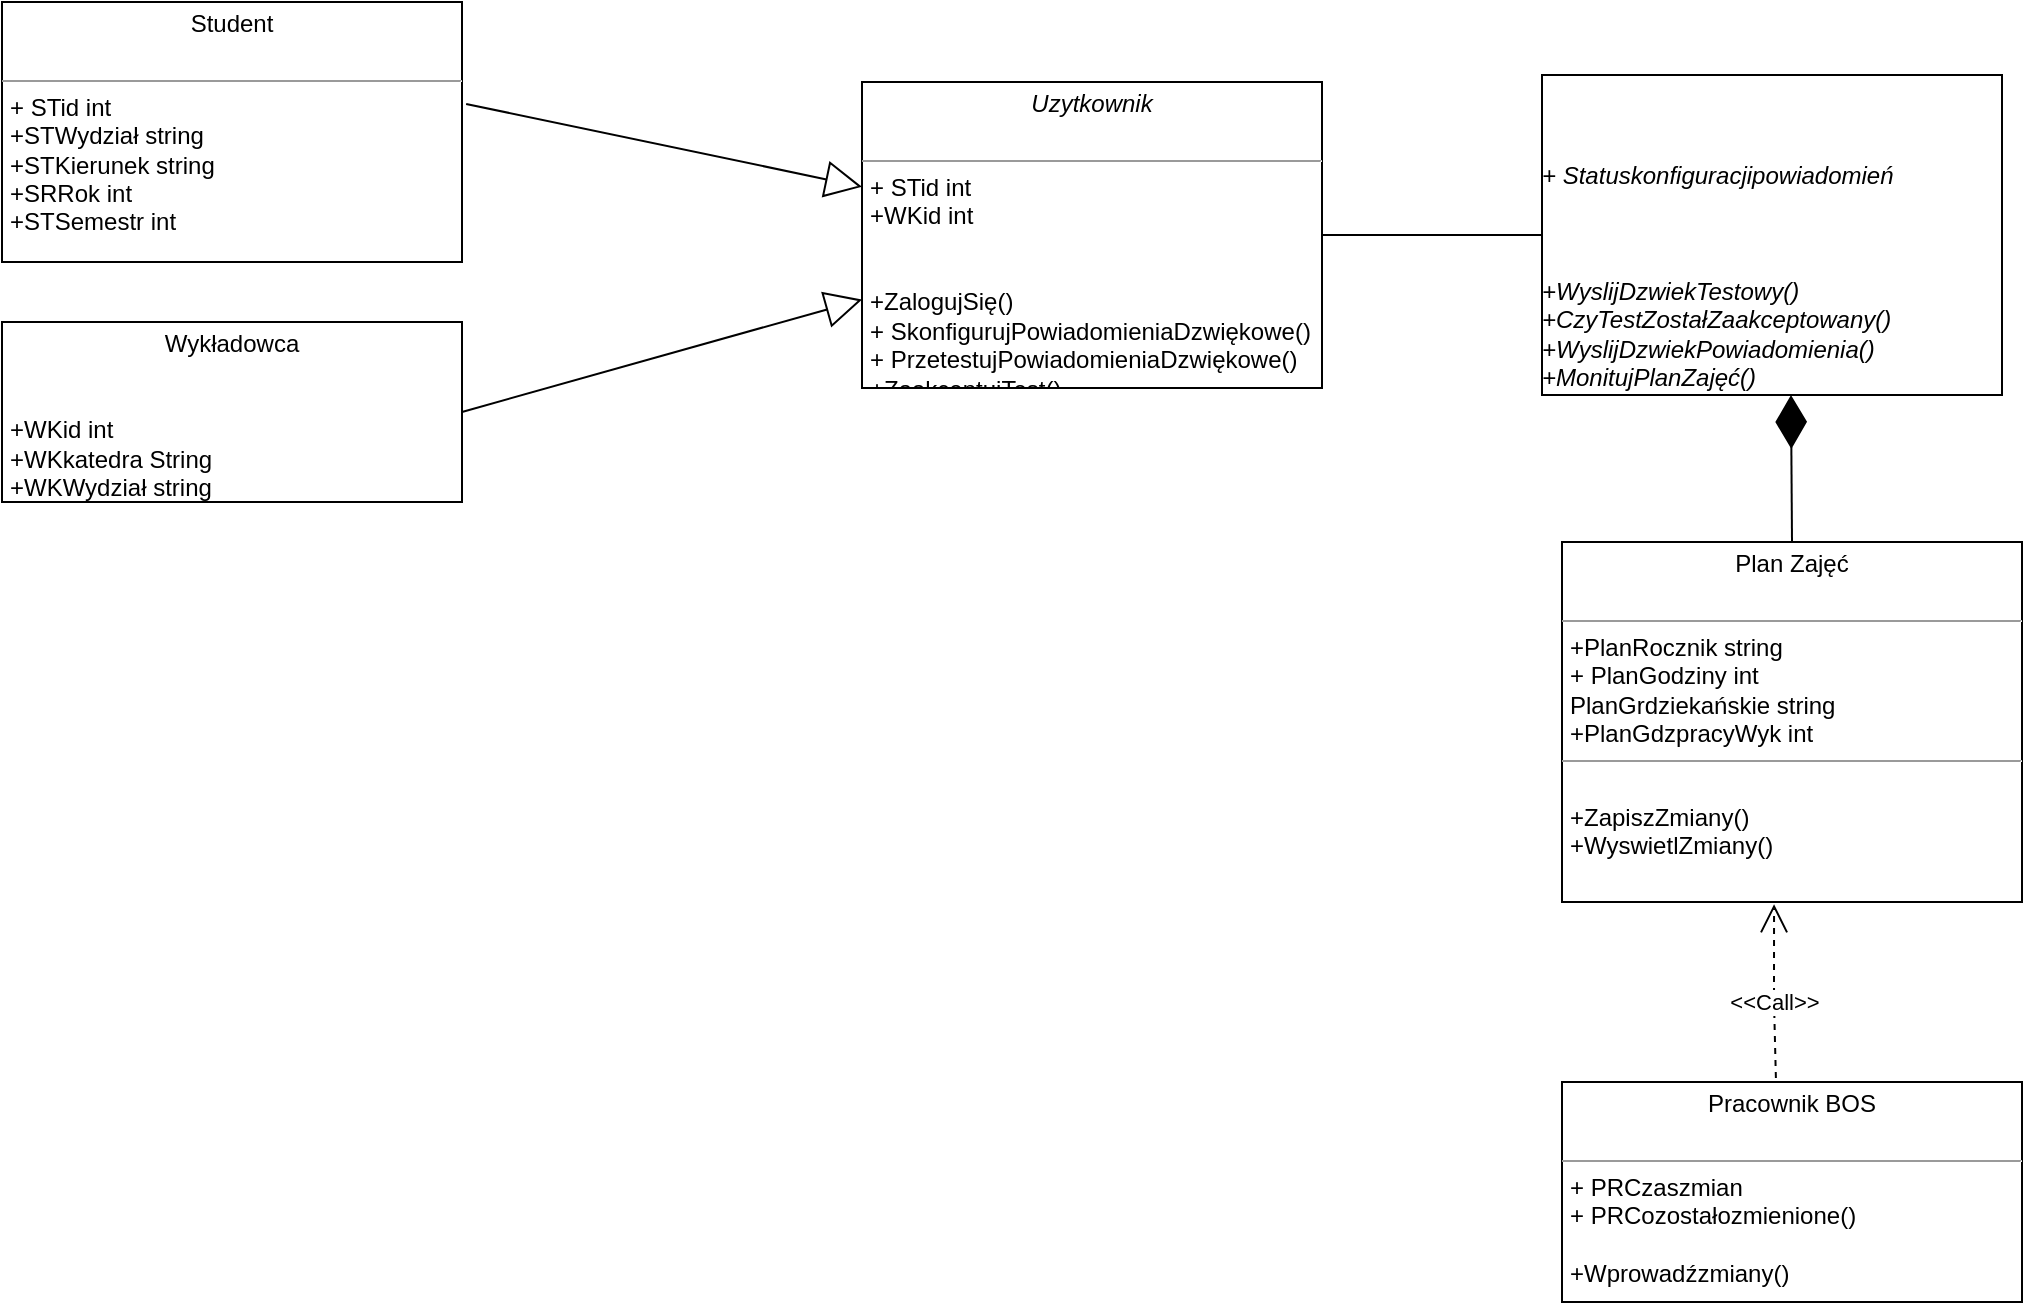 <mxfile version="13.9.9" type="device"><diagram name="Page-1" id="c4acf3e9-155e-7222-9cf6-157b1a14988f"><mxGraphModel dx="749" dy="556" grid="1" gridSize="10" guides="1" tooltips="1" connect="1" arrows="1" fold="1" page="1" pageScale="1" pageWidth="850" pageHeight="1100" background="#ffffff" math="0" shadow="0"><root><mxCell id="0"/><mxCell id="1" parent="0"/><mxCell id="5d2195bd80daf111-18" value="&lt;p style=&quot;margin: 0px ; margin-top: 4px ; text-align: center&quot;&gt;Student&lt;br&gt;&lt;br&gt;&lt;/p&gt;&lt;hr size=&quot;1&quot;&gt;&lt;p style=&quot;margin: 0px ; margin-left: 4px&quot;&gt;+ STid int&lt;br&gt;&lt;/p&gt;&lt;p style=&quot;margin: 0px ; margin-left: 4px&quot;&gt;+STWydział string&lt;/p&gt;&lt;p style=&quot;margin: 0px ; margin-left: 4px&quot;&gt;+STKierunek string&lt;/p&gt;&lt;p style=&quot;margin: 0px ; margin-left: 4px&quot;&gt;+SRRok int&lt;/p&gt;&lt;p style=&quot;margin: 0px ; margin-left: 4px&quot;&gt;+STSemestr int&lt;/p&gt;&lt;p style=&quot;margin: 0px ; margin-left: 4px&quot;&gt;&lt;br&gt;&lt;/p&gt;&lt;p style=&quot;margin: 0px ; margin-left: 4px&quot;&gt;&lt;br&gt;&lt;/p&gt;" style="verticalAlign=top;align=left;overflow=fill;fontSize=12;fontFamily=Helvetica;html=1;rounded=0;shadow=0;comic=0;labelBackgroundColor=none;strokeWidth=1" parent="1" vertex="1"><mxGeometry x="70" y="120" width="230" height="130" as="geometry"/></mxCell><mxCell id="QLBLadzUvO802Cd_EKcX-1" value="&lt;p style=&quot;margin: 0px ; margin-top: 4px ; text-align: center&quot;&gt;Plan Zajęć&lt;span style=&quot;color: rgba(0 , 0 , 0 , 0) ; font-family: monospace ; font-size: 0px&quot;&gt;%3CmxGraphModel%3E%3Croot%3E%3CmxCell%20id%3D%220%22%2F%3E%3CmxCell%20id%3D%221%22%20parent%3D%220%22%2F%3E%3CmxCell%20id%3D%222%22%20value%3D%22%22%20style%3D%22html%3D1%3Bpoints%3D%5B%5D%3Bperimeter%3DorthogonalPerimeter%3BfillColor%3D%23000000%3BstrokeColor%3Dnone%3Bdirection%3Dnorth%3B%22%20vertex%3D%221%22%20parent%3D%221%22%3E%3CmxGeometry%20x%3D%22340%22%20y%3D%22768%22%20width%3D%2288%22%20height%3D%222.5%22%20as%3D%22geometry%22%2F%3E%3C%2FmxCell%3E%3C%2Froot%3E%3C%2FmxGraphModel%3E&lt;/span&gt;&lt;br&gt;&lt;br&gt;&lt;/p&gt;&lt;hr size=&quot;1&quot;&gt;&lt;p style=&quot;margin: 0px ; margin-left: 4px&quot;&gt;+PlanRocznik string&lt;/p&gt;&lt;p style=&quot;margin: 0px ; margin-left: 4px&quot;&gt;+ PlanGodziny int&lt;/p&gt;&lt;p style=&quot;margin: 0px ; margin-left: 4px&quot;&gt;PlanGrdziekańskie string&lt;/p&gt;&lt;p style=&quot;margin: 0px ; margin-left: 4px&quot;&gt;+PlanGdzpracyWyk int&lt;/p&gt;&lt;hr size=&quot;1&quot;&gt;&lt;p style=&quot;margin: 0px ; margin-left: 4px&quot;&gt;&lt;br&gt;+ZapiszZmiany()&lt;/p&gt;&lt;p style=&quot;margin: 0px ; margin-left: 4px&quot;&gt;+WyswietlZmiany()&lt;/p&gt;" style="verticalAlign=top;align=left;overflow=fill;fontSize=12;fontFamily=Helvetica;html=1;rounded=0;shadow=0;comic=0;labelBackgroundColor=none;strokeWidth=1;sketch=0;" vertex="1" parent="1"><mxGeometry x="850" y="390" width="230" height="180" as="geometry"/></mxCell><mxCell id="QLBLadzUvO802Cd_EKcX-2" value="&lt;p style=&quot;margin: 0px ; margin-top: 4px ; text-align: center&quot;&gt;Wykładowca&lt;br&gt;&lt;br&gt;&lt;/p&gt;&lt;p style=&quot;margin: 0px ; margin-left: 4px&quot;&gt;&lt;br&gt;&lt;/p&gt;&lt;p style=&quot;margin: 0px ; margin-left: 4px&quot;&gt;+WKid int&lt;/p&gt;&lt;p style=&quot;margin: 0px ; margin-left: 4px&quot;&gt;+WKkatedra String&lt;/p&gt;&lt;p style=&quot;margin: 0px ; margin-left: 4px&quot;&gt;+WKWydział string&lt;/p&gt;&lt;p style=&quot;margin: 0px ; margin-left: 4px&quot;&gt;&lt;br&gt;&lt;/p&gt;&lt;p style=&quot;margin: 0px ; margin-left: 4px&quot;&gt;&lt;br&gt;&lt;/p&gt;" style="verticalAlign=top;align=left;overflow=fill;fontSize=12;fontFamily=Helvetica;html=1;rounded=0;shadow=0;comic=0;labelBackgroundColor=none;strokeWidth=1" vertex="1" parent="1"><mxGeometry x="70" y="280" width="230" height="90" as="geometry"/></mxCell><mxCell id="QLBLadzUvO802Cd_EKcX-3" value="&lt;p style=&quot;margin: 0px ; margin-top: 4px ; text-align: center&quot;&gt;&lt;i&gt;Uzytkownik&lt;/i&gt;&lt;br&gt;&lt;br&gt;&lt;/p&gt;&lt;hr size=&quot;1&quot;&gt;&lt;p style=&quot;margin: 0px ; margin-left: 4px&quot;&gt;+ STid int&lt;br&gt;&lt;/p&gt;&lt;p style=&quot;margin: 0px ; margin-left: 4px&quot;&gt;+WKid int&lt;/p&gt;&lt;p style=&quot;margin: 0px ; margin-left: 4px&quot;&gt;&lt;br&gt;&lt;/p&gt;&lt;p style=&quot;margin: 0px ; margin-left: 4px&quot;&gt;&lt;br&gt;&lt;/p&gt;&lt;p style=&quot;margin: 0px ; margin-left: 4px&quot;&gt;+ZalogujSię()&lt;/p&gt;&lt;p style=&quot;margin: 0px ; margin-left: 4px&quot;&gt;+ SkonfigurujPowiadomieniaDzwiękowe()&lt;br&gt;+ PrzetestujPowiadomieniaDzwiękowe()&lt;/p&gt;&lt;p style=&quot;margin: 0px ; margin-left: 4px&quot;&gt;+ZaakceptujTest()&lt;/p&gt;" style="verticalAlign=top;align=left;overflow=fill;fontSize=12;fontFamily=Helvetica;html=1;rounded=0;shadow=0;comic=0;labelBackgroundColor=none;strokeWidth=1" vertex="1" parent="1"><mxGeometry x="500" y="160" width="230" height="153" as="geometry"/></mxCell><mxCell id="QLBLadzUvO802Cd_EKcX-7" value="&lt;p style=&quot;margin: 0px ; margin-top: 4px ; text-align: center&quot;&gt;Pracownik BOS&lt;br&gt;&lt;br&gt;&lt;/p&gt;&lt;hr size=&quot;1&quot;&gt;&lt;p style=&quot;margin: 0px ; margin-left: 4px&quot;&gt;+ PRCzaszmian&lt;/p&gt;&lt;p style=&quot;margin: 0px ; margin-left: 4px&quot;&gt;+ PRCozostałozmienione()&lt;/p&gt;&lt;p style=&quot;margin: 0px ; margin-left: 4px&quot;&gt;&lt;br&gt;&lt;/p&gt;&lt;p style=&quot;margin: 0px ; margin-left: 4px&quot;&gt;+Wprowadźzmiany()&lt;/p&gt;&lt;p style=&quot;margin: 0px ; margin-left: 4px&quot;&gt;&lt;br&gt;&lt;/p&gt;" style="verticalAlign=top;align=left;overflow=fill;fontSize=12;fontFamily=Helvetica;html=1;rounded=0;shadow=0;comic=0;labelBackgroundColor=none;strokeWidth=1" vertex="1" parent="1"><mxGeometry x="850" y="660" width="230" height="110" as="geometry"/></mxCell><mxCell id="QLBLadzUvO802Cd_EKcX-9" value="&lt;i&gt;&lt;br&gt;&lt;br&gt;&lt;br&gt;+ Statuskonfiguracjipowiadomień&lt;br&gt;&lt;br&gt;&lt;br&gt;&lt;br&gt;+WyslijDzwiekTestowy()&lt;br&gt;+CzyTestZostałZaakceptowany()&lt;br&gt;+WyslijDzwiekPowiadomienia()&lt;br&gt;+MonitujPlanZajęć()&lt;br&gt;&lt;br&gt;&lt;/i&gt;" style="verticalAlign=top;align=left;overflow=fill;fontSize=12;fontFamily=Helvetica;rounded=0;shadow=0;comic=0;labelBackgroundColor=none;strokeWidth=1;html=1;" vertex="1" parent="1"><mxGeometry x="840" y="156.5" width="230" height="160" as="geometry"/></mxCell><mxCell id="QLBLadzUvO802Cd_EKcX-16" value="" style="endArrow=block;endSize=16;endFill=0;html=1;exitX=1.009;exitY=0.392;exitDx=0;exitDy=0;exitPerimeter=0;" edge="1" parent="1" source="5d2195bd80daf111-18" target="QLBLadzUvO802Cd_EKcX-3"><mxGeometry width="160" relative="1" as="geometry"><mxPoint x="400" y="480" as="sourcePoint"/><mxPoint x="560" y="480" as="targetPoint"/></mxGeometry></mxCell><mxCell id="QLBLadzUvO802Cd_EKcX-18" value="" style="endArrow=block;endSize=16;endFill=0;html=1;exitX=1;exitY=0.5;exitDx=0;exitDy=0;" edge="1" parent="1" source="QLBLadzUvO802Cd_EKcX-2" target="QLBLadzUvO802Cd_EKcX-3"><mxGeometry width="160" relative="1" as="geometry"><mxPoint x="390" y="370" as="sourcePoint"/><mxPoint x="550" y="370" as="targetPoint"/></mxGeometry></mxCell><mxCell id="QLBLadzUvO802Cd_EKcX-22" value="" style="endArrow=none;html=1;edgeStyle=orthogonalEdgeStyle;exitX=1;exitY=0.5;exitDx=0;exitDy=0;entryX=0;entryY=0.5;entryDx=0;entryDy=0;" edge="1" parent="1" source="QLBLadzUvO802Cd_EKcX-3" target="QLBLadzUvO802Cd_EKcX-9"><mxGeometry relative="1" as="geometry"><mxPoint x="580" y="480" as="sourcePoint"/><mxPoint x="740" y="480" as="targetPoint"/></mxGeometry></mxCell><mxCell id="QLBLadzUvO802Cd_EKcX-26" value="" style="endArrow=diamondThin;endFill=1;endSize=24;html=1;" edge="1" parent="1"><mxGeometry width="160" relative="1" as="geometry"><mxPoint x="965" y="390" as="sourcePoint"/><mxPoint x="964.5" y="316.5" as="targetPoint"/></mxGeometry></mxCell><mxCell id="QLBLadzUvO802Cd_EKcX-27" value="&amp;lt;&amp;lt;Call&amp;gt;&amp;gt;" style="endArrow=open;endSize=12;dashed=1;html=1;exitX=0.465;exitY=-0.018;exitDx=0;exitDy=0;exitPerimeter=0;entryX=0.461;entryY=1.006;entryDx=0;entryDy=0;entryPerimeter=0;" edge="1" parent="1" source="QLBLadzUvO802Cd_EKcX-7" target="QLBLadzUvO802Cd_EKcX-1"><mxGeometry x="-0.125" width="160" relative="1" as="geometry"><mxPoint x="860" y="600" as="sourcePoint"/><mxPoint x="1020" y="600" as="targetPoint"/><Array as="points"><mxPoint x="956" y="620"/></Array><mxPoint as="offset"/></mxGeometry></mxCell></root></mxGraphModel></diagram></mxfile>